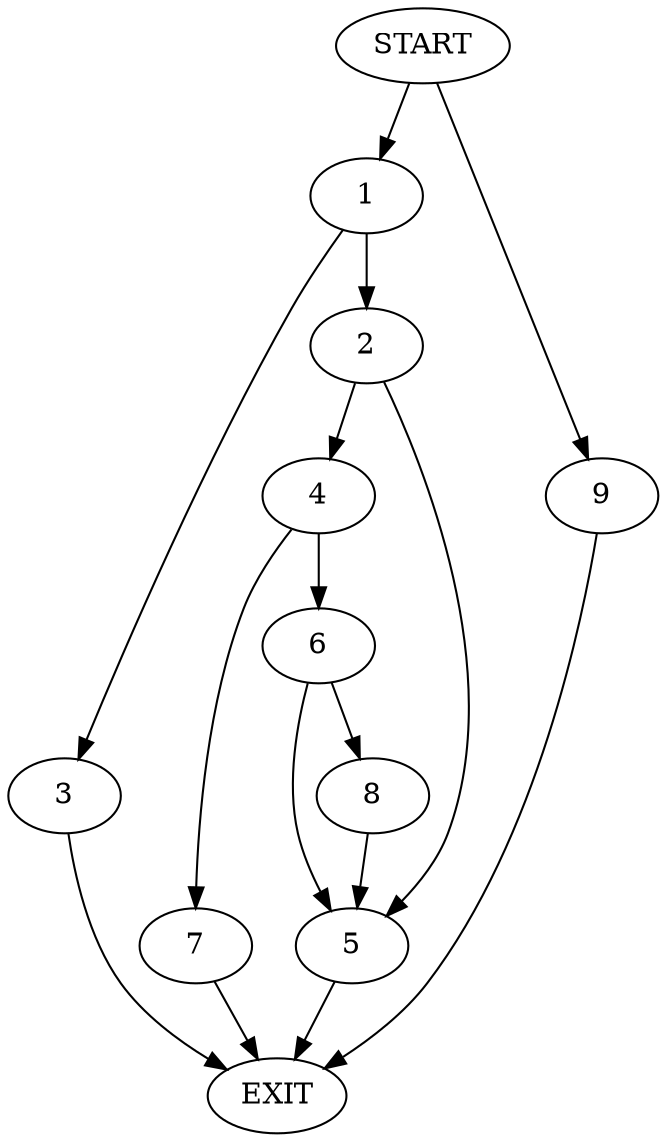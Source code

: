 digraph {
0 [label="START"]
10 [label="EXIT"]
0 -> 1
1 -> 2
1 -> 3
3 -> 10
2 -> 4
2 -> 5
5 -> 10
4 -> 6
4 -> 7
6 -> 8
6 -> 5
7 -> 10
8 -> 5
0 -> 9
9 -> 10
}
